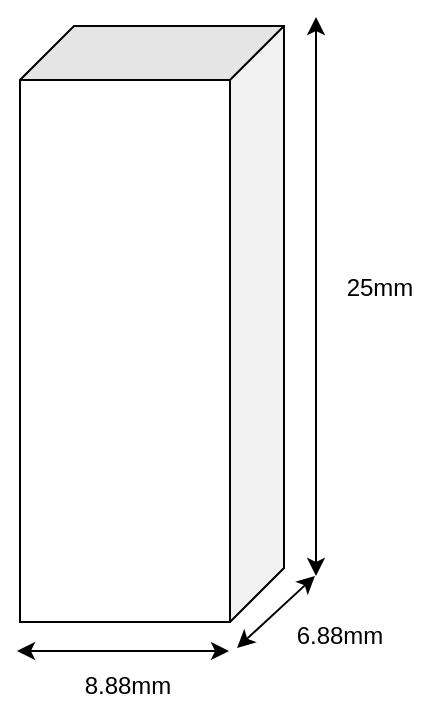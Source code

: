 <mxfile version="10.6.3" type="github"><diagram id="aVcblwZd1GZLdDpaXGLE" name="Page-1"><mxGraphModel dx="1302" dy="767" grid="0" gridSize="10" guides="1" tooltips="1" connect="1" arrows="1" fold="1" page="1" pageScale="1" pageWidth="827" pageHeight="1169" background="#ffffff" math="0" shadow="0"><root><mxCell id="0"/><mxCell id="1" parent="0"/><mxCell id="BDHX6AGMklqCoWsaWzKo-1" value="" style="shape=cube;whiteSpace=wrap;html=1;boundedLbl=1;backgroundOutline=1;darkOpacity=0.05;darkOpacity2=0.1;rotation=90;size=27;" vertex="1" parent="1"><mxGeometry x="256" y="311" width="298" height="132" as="geometry"/></mxCell><mxCell id="BDHX6AGMklqCoWsaWzKo-2" value="" style="endArrow=classic;startArrow=classic;html=1;" edge="1" parent="1"><mxGeometry width="50" height="50" relative="1" as="geometry"><mxPoint x="337.5" y="540.5" as="sourcePoint"/><mxPoint x="443.5" y="540.5" as="targetPoint"/></mxGeometry></mxCell><mxCell id="BDHX6AGMklqCoWsaWzKo-3" value="" style="endArrow=classic;startArrow=classic;html=1;" edge="1" parent="1"><mxGeometry width="50" height="50" relative="1" as="geometry"><mxPoint x="447.5" y="539" as="sourcePoint"/><mxPoint x="486.5" y="503" as="targetPoint"/></mxGeometry></mxCell><mxCell id="BDHX6AGMklqCoWsaWzKo-4" value="" style="endArrow=classic;startArrow=classic;html=1;" edge="1" parent="1"><mxGeometry width="50" height="50" relative="1" as="geometry"><mxPoint x="487" y="503" as="sourcePoint"/><mxPoint x="487" y="223.5" as="targetPoint"/></mxGeometry></mxCell><mxCell id="BDHX6AGMklqCoWsaWzKo-5" value="8.88mm" style="text;html=1;strokeColor=none;fillColor=none;align=center;verticalAlign=middle;whiteSpace=wrap;rounded=0;" vertex="1" parent="1"><mxGeometry x="373" y="548" width="40" height="20" as="geometry"/></mxCell><mxCell id="BDHX6AGMklqCoWsaWzKo-6" value="6.88mm" style="text;html=1;strokeColor=none;fillColor=none;align=center;verticalAlign=middle;whiteSpace=wrap;rounded=0;" vertex="1" parent="1"><mxGeometry x="478.5" y="523" width="40" height="20" as="geometry"/></mxCell><mxCell id="BDHX6AGMklqCoWsaWzKo-7" value="25mm" style="text;html=1;strokeColor=none;fillColor=none;align=center;verticalAlign=middle;whiteSpace=wrap;rounded=0;" vertex="1" parent="1"><mxGeometry x="498.5" y="349" width="40" height="20" as="geometry"/></mxCell></root></mxGraphModel></diagram></mxfile>